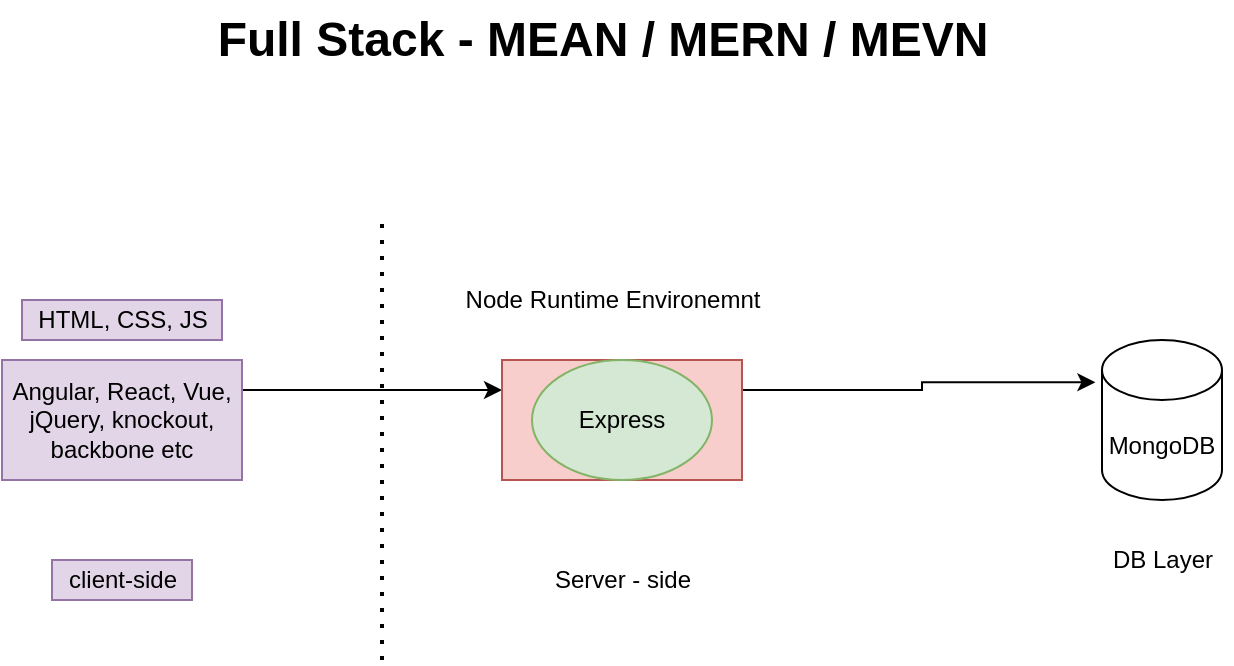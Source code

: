 <mxfile version="16.1.0" type="device" pages="2"><diagram id="4tUiTnThaG1Eezf7IMjV" name="Page-1"><mxGraphModel dx="1209" dy="671" grid="1" gridSize="10" guides="1" tooltips="1" connect="1" arrows="1" fold="1" page="1" pageScale="1" pageWidth="850" pageHeight="1100" math="0" shadow="0"><root><mxCell id="0"/><mxCell id="1" parent="0"/><mxCell id="6ukbhnnpOnuMuzgGX5Lr-8" style="edgeStyle=orthogonalEdgeStyle;rounded=0;orthogonalLoop=1;jettySize=auto;html=1;exitX=1;exitY=0.25;exitDx=0;exitDy=0;entryX=0;entryY=0.25;entryDx=0;entryDy=0;" parent="1" source="6ukbhnnpOnuMuzgGX5Lr-1" target="6ukbhnnpOnuMuzgGX5Lr-3" edge="1"><mxGeometry relative="1" as="geometry"/></mxCell><mxCell id="6ukbhnnpOnuMuzgGX5Lr-1" value="Angular, React, Vue, jQuery, knockout, backbone etc" style="rounded=0;whiteSpace=wrap;html=1;fillColor=#e1d5e7;strokeColor=#9673a6;" parent="1" vertex="1"><mxGeometry x="120" y="240" width="120" height="60" as="geometry"/></mxCell><mxCell id="6ukbhnnpOnuMuzgGX5Lr-2" value="client-side" style="text;html=1;align=center;verticalAlign=middle;resizable=0;points=[];autosize=1;strokeColor=#9673a6;fillColor=#e1d5e7;" parent="1" vertex="1"><mxGeometry x="145" y="340" width="70" height="20" as="geometry"/></mxCell><mxCell id="6ukbhnnpOnuMuzgGX5Lr-11" style="edgeStyle=orthogonalEdgeStyle;rounded=0;orthogonalLoop=1;jettySize=auto;html=1;exitX=1;exitY=0.25;exitDx=0;exitDy=0;entryX=-0.055;entryY=0.264;entryDx=0;entryDy=0;entryPerimeter=0;" parent="1" source="6ukbhnnpOnuMuzgGX5Lr-3" target="6ukbhnnpOnuMuzgGX5Lr-5" edge="1"><mxGeometry relative="1" as="geometry"/></mxCell><mxCell id="6ukbhnnpOnuMuzgGX5Lr-3" value="" style="rounded=0;whiteSpace=wrap;html=1;fillColor=#f8cecc;strokeColor=#b85450;" parent="1" vertex="1"><mxGeometry x="370" y="240" width="120" height="60" as="geometry"/></mxCell><mxCell id="6ukbhnnpOnuMuzgGX5Lr-4" value="Server - side" style="text;html=1;align=center;verticalAlign=middle;resizable=0;points=[];autosize=1;strokeColor=none;fillColor=none;" parent="1" vertex="1"><mxGeometry x="390" y="340" width="80" height="20" as="geometry"/></mxCell><mxCell id="6ukbhnnpOnuMuzgGX5Lr-5" value="MongoDB" style="shape=cylinder3;whiteSpace=wrap;html=1;boundedLbl=1;backgroundOutline=1;size=15;" parent="1" vertex="1"><mxGeometry x="670" y="230" width="60" height="80" as="geometry"/></mxCell><mxCell id="6ukbhnnpOnuMuzgGX5Lr-6" value="DB Layer" style="text;html=1;align=center;verticalAlign=middle;resizable=0;points=[];autosize=1;strokeColor=none;fillColor=none;" parent="1" vertex="1"><mxGeometry x="665" y="330" width="70" height="20" as="geometry"/></mxCell><mxCell id="6ukbhnnpOnuMuzgGX5Lr-7" value="HTML, CSS, JS" style="text;html=1;align=center;verticalAlign=middle;resizable=0;points=[];autosize=1;strokeColor=#9673a6;fillColor=#e1d5e7;" parent="1" vertex="1"><mxGeometry x="130" y="210" width="100" height="20" as="geometry"/></mxCell><mxCell id="6ukbhnnpOnuMuzgGX5Lr-9" value="Node Runtime Environemnt" style="text;html=1;align=center;verticalAlign=middle;resizable=0;points=[];autosize=1;strokeColor=none;fillColor=none;" parent="1" vertex="1"><mxGeometry x="345" y="200" width="160" height="20" as="geometry"/></mxCell><mxCell id="6ukbhnnpOnuMuzgGX5Lr-10" value="Express" style="ellipse;whiteSpace=wrap;html=1;fillColor=#d5e8d4;strokeColor=#82b366;" parent="1" vertex="1"><mxGeometry x="385" y="240" width="90" height="60" as="geometry"/></mxCell><mxCell id="6ukbhnnpOnuMuzgGX5Lr-12" value="" style="endArrow=none;dashed=1;html=1;dashPattern=1 3;strokeWidth=2;rounded=0;" parent="1" edge="1"><mxGeometry width="50" height="50" relative="1" as="geometry"><mxPoint x="310" y="390" as="sourcePoint"/><mxPoint x="310" y="170" as="targetPoint"/></mxGeometry></mxCell><mxCell id="6ukbhnnpOnuMuzgGX5Lr-13" value="Full Stack - MEAN / MERN / MEVN" style="text;strokeColor=none;fillColor=none;html=1;fontSize=24;fontStyle=1;verticalAlign=middle;align=center;" parent="1" vertex="1"><mxGeometry x="370" y="60" width="100" height="40" as="geometry"/></mxCell></root></mxGraphModel></diagram><diagram id="3csXzEMiQ7FO7hLf_qb0" name="Page-2"><mxGraphModel dx="1858" dy="559" grid="1" gridSize="10" guides="1" tooltips="1" connect="1" arrows="1" fold="1" page="1" pageScale="1" pageWidth="850" pageHeight="1100" math="0" shadow="0"><root><mxCell id="StqQBRqx3hn1AIzPnx_O-0"/><mxCell id="StqQBRqx3hn1AIzPnx_O-1" parent="StqQBRqx3hn1AIzPnx_O-0"/><mxCell id="StqQBRqx3hn1AIzPnx_O-4" value="" style="edgeStyle=orthogonalEdgeStyle;rounded=0;orthogonalLoop=1;jettySize=auto;html=1;startArrow=none;" edge="1" parent="StqQBRqx3hn1AIzPnx_O-1" source="StqQBRqx3hn1AIzPnx_O-7" target="StqQBRqx3hn1AIzPnx_O-3"><mxGeometry relative="1" as="geometry"/></mxCell><mxCell id="StqQBRqx3hn1AIzPnx_O-2" value="TypeScript" style="rounded=0;whiteSpace=wrap;html=1;" vertex="1" parent="StqQBRqx3hn1AIzPnx_O-1"><mxGeometry x="-750" y="190" width="120" height="60" as="geometry"/></mxCell><mxCell id="StqQBRqx3hn1AIzPnx_O-6" value="" style="edgeStyle=orthogonalEdgeStyle;rounded=0;orthogonalLoop=1;jettySize=auto;html=1;" edge="1" parent="StqQBRqx3hn1AIzPnx_O-1" source="StqQBRqx3hn1AIzPnx_O-3" target="StqQBRqx3hn1AIzPnx_O-5"><mxGeometry relative="1" as="geometry"/></mxCell><mxCell id="StqQBRqx3hn1AIzPnx_O-3" value="JavaScript" style="rounded=0;whiteSpace=wrap;html=1;" vertex="1" parent="StqQBRqx3hn1AIzPnx_O-1"><mxGeometry x="-450" y="190" width="120" height="60" as="geometry"/></mxCell><mxCell id="StqQBRqx3hn1AIzPnx_O-5" value="NRE / Browser" style="ellipse;whiteSpace=wrap;html=1;rounded=0;" vertex="1" parent="StqQBRqx3hn1AIzPnx_O-1"><mxGeometry x="-250" y="190" width="120" height="60" as="geometry"/></mxCell><mxCell id="StqQBRqx3hn1AIzPnx_O-7" value="Transpiler" style="rhombus;whiteSpace=wrap;html=1;" vertex="1" parent="StqQBRqx3hn1AIzPnx_O-1"><mxGeometry x="-580" y="180" width="80" height="80" as="geometry"/></mxCell><mxCell id="StqQBRqx3hn1AIzPnx_O-8" value="" style="edgeStyle=orthogonalEdgeStyle;rounded=0;orthogonalLoop=1;jettySize=auto;html=1;endArrow=none;" edge="1" parent="StqQBRqx3hn1AIzPnx_O-1" source="StqQBRqx3hn1AIzPnx_O-2" target="StqQBRqx3hn1AIzPnx_O-7"><mxGeometry relative="1" as="geometry"><mxPoint x="-630" y="220" as="sourcePoint"/><mxPoint x="-450" y="220" as="targetPoint"/></mxGeometry></mxCell></root></mxGraphModel></diagram></mxfile>